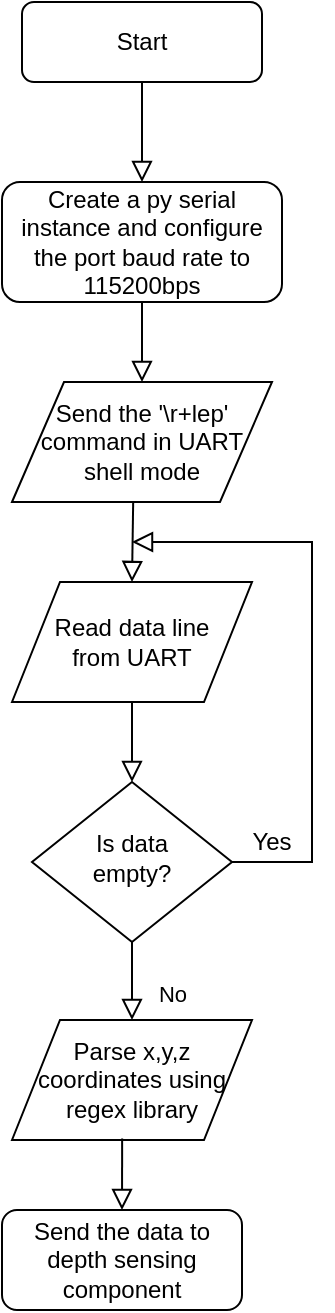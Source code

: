 <mxfile version="13.1.0" type="device"><diagram id="C5RBs43oDa-KdzZeNtuy" name="Page-1"><mxGraphModel dx="1278" dy="499" grid="1" gridSize="10" guides="1" tooltips="1" connect="1" arrows="1" fold="1" page="1" pageScale="1" pageWidth="827" pageHeight="1169" math="0" shadow="0"><root><mxCell id="WIyWlLk6GJQsqaUBKTNV-0"/><mxCell id="WIyWlLk6GJQsqaUBKTNV-1" parent="WIyWlLk6GJQsqaUBKTNV-0"/><mxCell id="WIyWlLk6GJQsqaUBKTNV-2" value="" style="rounded=0;html=1;jettySize=auto;orthogonalLoop=1;fontSize=11;endArrow=block;endFill=0;endSize=8;strokeWidth=1;shadow=0;labelBackgroundColor=none;edgeStyle=orthogonalEdgeStyle;entryX=0.5;entryY=0;entryDx=0;entryDy=0;" parent="WIyWlLk6GJQsqaUBKTNV-1" source="WIyWlLk6GJQsqaUBKTNV-3" target="WIyWlLk6GJQsqaUBKTNV-7" edge="1"><mxGeometry relative="1" as="geometry"><mxPoint x="220" y="150" as="targetPoint"/></mxGeometry></mxCell><mxCell id="WIyWlLk6GJQsqaUBKTNV-3" value="Start" style="rounded=1;whiteSpace=wrap;html=1;fontSize=12;glass=0;strokeWidth=1;shadow=0;" parent="WIyWlLk6GJQsqaUBKTNV-1" vertex="1"><mxGeometry x="165" y="80" width="120" height="40" as="geometry"/></mxCell><mxCell id="WIyWlLk6GJQsqaUBKTNV-4" value="" style="rounded=0;html=1;jettySize=auto;orthogonalLoop=1;fontSize=11;endArrow=block;endFill=0;endSize=8;strokeWidth=1;shadow=0;labelBackgroundColor=none;edgeStyle=orthogonalEdgeStyle;exitX=0.5;exitY=1;exitDx=0;exitDy=0;" parent="WIyWlLk6GJQsqaUBKTNV-1" source="Jl0LSgv6Df76GNIwArQt-6" target="WIyWlLk6GJQsqaUBKTNV-10" edge="1"><mxGeometry y="20" relative="1" as="geometry"><mxPoint as="offset"/><mxPoint x="220" y="430" as="sourcePoint"/></mxGeometry></mxCell><mxCell id="WIyWlLk6GJQsqaUBKTNV-7" value="Create a py serial instance and configure the port baud rate to 115200bps" style="rounded=1;whiteSpace=wrap;html=1;fontSize=12;glass=0;strokeWidth=1;shadow=0;" parent="WIyWlLk6GJQsqaUBKTNV-1" vertex="1"><mxGeometry x="155" y="170" width="140" height="60" as="geometry"/></mxCell><mxCell id="WIyWlLk6GJQsqaUBKTNV-8" value="No" style="rounded=0;html=1;jettySize=auto;orthogonalLoop=1;fontSize=11;endArrow=block;endFill=0;endSize=8;strokeWidth=1;shadow=0;labelBackgroundColor=none;edgeStyle=orthogonalEdgeStyle;entryX=0.5;entryY=0;entryDx=0;entryDy=0;" parent="WIyWlLk6GJQsqaUBKTNV-1" source="WIyWlLk6GJQsqaUBKTNV-10" target="Jl0LSgv6Df76GNIwArQt-1" edge="1"><mxGeometry x="0.333" y="20" relative="1" as="geometry"><mxPoint as="offset"/><mxPoint x="220" y="579" as="targetPoint"/></mxGeometry></mxCell><mxCell id="WIyWlLk6GJQsqaUBKTNV-9" value="" style="edgeStyle=orthogonalEdgeStyle;rounded=0;html=1;jettySize=auto;orthogonalLoop=1;fontSize=11;endArrow=block;endFill=0;endSize=8;strokeWidth=1;shadow=0;labelBackgroundColor=none;" parent="WIyWlLk6GJQsqaUBKTNV-1" source="WIyWlLk6GJQsqaUBKTNV-10" edge="1"><mxGeometry y="10" relative="1" as="geometry"><mxPoint as="offset"/><mxPoint x="220" y="350" as="targetPoint"/><Array as="points"><mxPoint x="310" y="510"/><mxPoint x="310" y="350"/></Array></mxGeometry></mxCell><mxCell id="WIyWlLk6GJQsqaUBKTNV-10" value="Is data &lt;br&gt;empty?" style="rhombus;whiteSpace=wrap;html=1;shadow=0;fontFamily=Helvetica;fontSize=12;align=center;strokeWidth=1;spacing=6;spacingTop=-4;" parent="WIyWlLk6GJQsqaUBKTNV-1" vertex="1"><mxGeometry x="170" y="470" width="100" height="80" as="geometry"/></mxCell><mxCell id="WIyWlLk6GJQsqaUBKTNV-12" value="Send the data to depth sensing component" style="rounded=1;whiteSpace=wrap;html=1;fontSize=12;glass=0;strokeWidth=1;shadow=0;" parent="WIyWlLk6GJQsqaUBKTNV-1" vertex="1"><mxGeometry x="155" y="684" width="120" height="50" as="geometry"/></mxCell><mxCell id="Jl0LSgv6Df76GNIwArQt-1" value="Parse x,y,z coordinates using regex library" style="shape=parallelogram;perimeter=parallelogramPerimeter;whiteSpace=wrap;html=1;" parent="WIyWlLk6GJQsqaUBKTNV-1" vertex="1"><mxGeometry x="160" y="589" width="120" height="60" as="geometry"/></mxCell><mxCell id="Jl0LSgv6Df76GNIwArQt-2" value="" style="rounded=0;html=1;jettySize=auto;orthogonalLoop=1;fontSize=11;endArrow=block;endFill=0;endSize=8;strokeWidth=1;shadow=0;labelBackgroundColor=none;edgeStyle=orthogonalEdgeStyle;entryX=0.5;entryY=0;entryDx=0;entryDy=0;exitX=0.459;exitY=0.987;exitDx=0;exitDy=0;exitPerimeter=0;" parent="WIyWlLk6GJQsqaUBKTNV-1" source="Jl0LSgv6Df76GNIwArQt-1" target="WIyWlLk6GJQsqaUBKTNV-12" edge="1"><mxGeometry y="20" relative="1" as="geometry"><mxPoint as="offset"/><mxPoint x="215" y="651" as="sourcePoint"/><mxPoint x="260" y="684" as="targetPoint"/></mxGeometry></mxCell><mxCell id="Jl0LSgv6Df76GNIwArQt-5" value="Send the '\r+lep' command in UART shell mode" style="shape=parallelogram;perimeter=parallelogramPerimeter;whiteSpace=wrap;html=1;" parent="WIyWlLk6GJQsqaUBKTNV-1" vertex="1"><mxGeometry x="160" y="270" width="130" height="60" as="geometry"/></mxCell><mxCell id="Jl0LSgv6Df76GNIwArQt-6" value="Read data line &lt;br&gt;from UART" style="shape=parallelogram;perimeter=parallelogramPerimeter;whiteSpace=wrap;html=1;" parent="WIyWlLk6GJQsqaUBKTNV-1" vertex="1"><mxGeometry x="160" y="370" width="120" height="60" as="geometry"/></mxCell><mxCell id="Jl0LSgv6Df76GNIwArQt-7" value="" style="rounded=0;html=1;jettySize=auto;orthogonalLoop=1;fontSize=11;endArrow=block;endFill=0;endSize=8;strokeWidth=1;shadow=0;labelBackgroundColor=none;edgeStyle=orthogonalEdgeStyle;exitX=0.5;exitY=1;exitDx=0;exitDy=0;" parent="WIyWlLk6GJQsqaUBKTNV-1" source="WIyWlLk6GJQsqaUBKTNV-7" target="Jl0LSgv6Df76GNIwArQt-5" edge="1"><mxGeometry relative="1" as="geometry"><mxPoint x="224.71" y="230" as="sourcePoint"/><mxPoint x="224.71" y="280" as="targetPoint"/></mxGeometry></mxCell><mxCell id="Jl0LSgv6Df76GNIwArQt-9" value="" style="rounded=0;html=1;jettySize=auto;orthogonalLoop=1;fontSize=11;endArrow=block;endFill=0;endSize=8;strokeWidth=1;shadow=0;labelBackgroundColor=none;edgeStyle=orthogonalEdgeStyle;exitX=0.466;exitY=1.009;exitDx=0;exitDy=0;exitPerimeter=0;entryX=0.5;entryY=0;entryDx=0;entryDy=0;" parent="WIyWlLk6GJQsqaUBKTNV-1" source="Jl0LSgv6Df76GNIwArQt-5" target="Jl0LSgv6Df76GNIwArQt-6" edge="1"><mxGeometry relative="1" as="geometry"><mxPoint x="235" y="240" as="sourcePoint"/><mxPoint x="235" y="280" as="targetPoint"/></mxGeometry></mxCell><mxCell id="Jl0LSgv6Df76GNIwArQt-10" value="Yes" style="text;html=1;strokeColor=none;fillColor=none;align=center;verticalAlign=middle;whiteSpace=wrap;rounded=0;" parent="WIyWlLk6GJQsqaUBKTNV-1" vertex="1"><mxGeometry x="270" y="490" width="40" height="20" as="geometry"/></mxCell></root></mxGraphModel></diagram></mxfile>